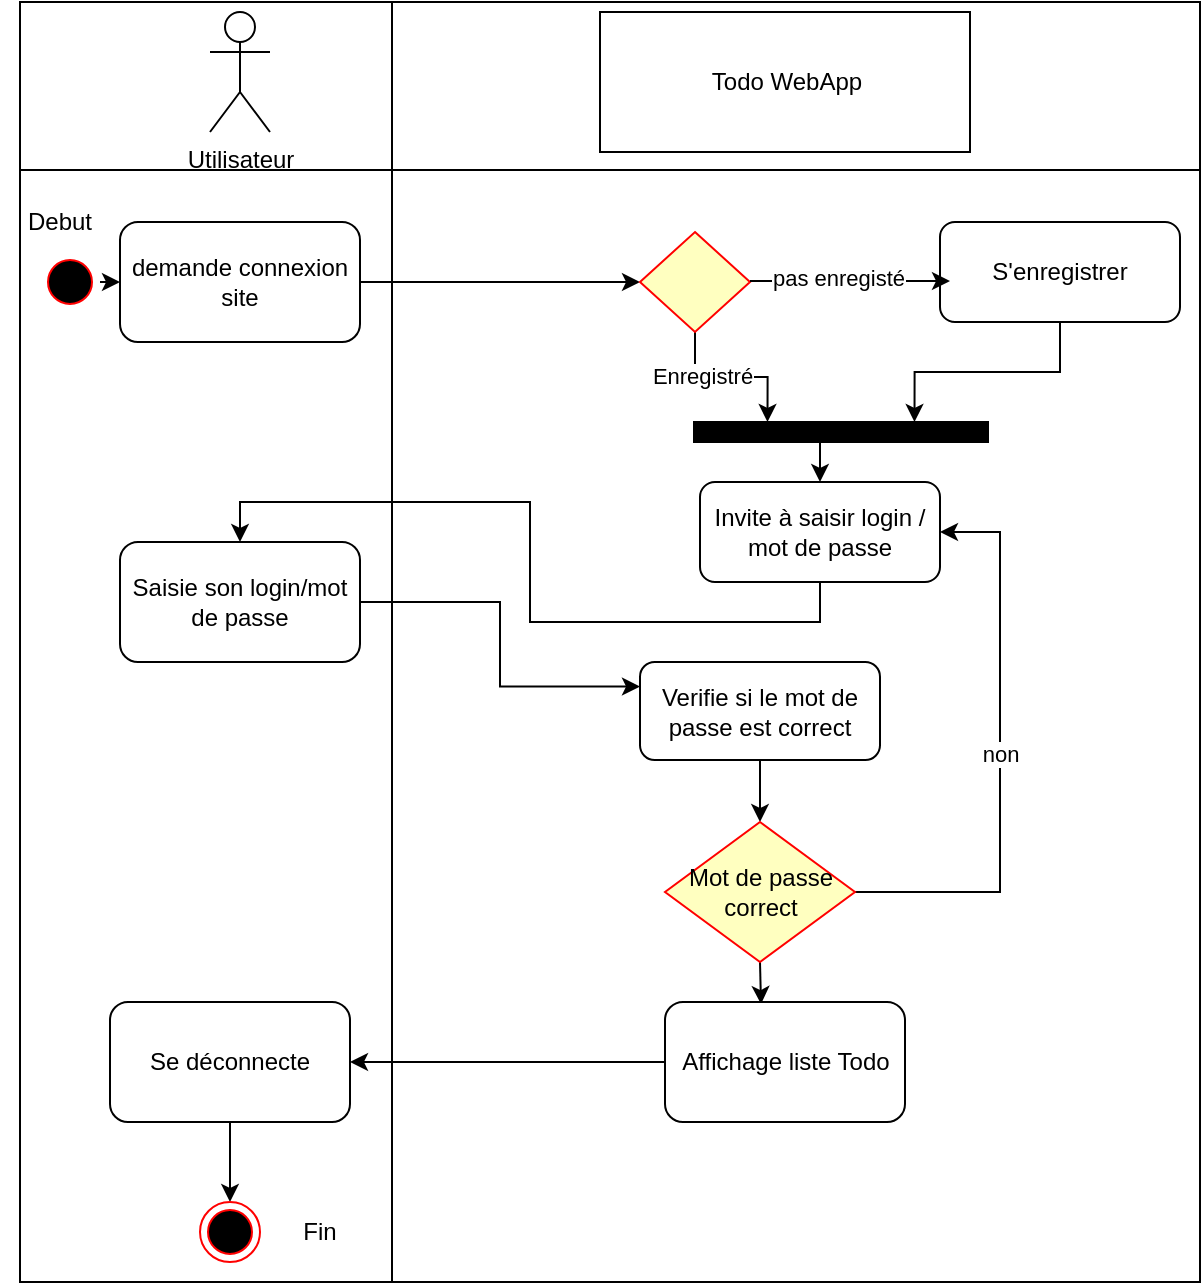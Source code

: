 <mxfile version="20.2.0"><diagram name="Page-1" id="0783ab3e-0a74-02c8-0abd-f7b4e66b4bec"><mxGraphModel dx="2187" dy="727" grid="1" gridSize="10" guides="1" tooltips="1" connect="1" arrows="1" fold="1" page="1" pageScale="1" pageWidth="850" pageHeight="1100" background="none" math="0" shadow="0"><root><mxCell id="0"/><mxCell id="1" parent="0"/><mxCell id="zFwYZXrvn7PT7OMgoBqf-86" value="" style="shape=table;startSize=0;container=1;collapsible=0;childLayout=tableLayout;" parent="1" vertex="1"><mxGeometry x="-610" width="590" height="640" as="geometry"/></mxCell><mxCell id="zFwYZXrvn7PT7OMgoBqf-87" value="" style="shape=tableRow;horizontal=0;startSize=0;swimlaneHead=0;swimlaneBody=0;top=0;left=0;bottom=0;right=0;collapsible=0;dropTarget=0;fillColor=none;points=[[0,0.5],[1,0.5]];portConstraint=eastwest;" parent="zFwYZXrvn7PT7OMgoBqf-86" vertex="1"><mxGeometry width="590" height="84" as="geometry"/></mxCell><mxCell id="zFwYZXrvn7PT7OMgoBqf-88" value="" style="shape=partialRectangle;html=1;whiteSpace=wrap;connectable=0;overflow=hidden;fillColor=none;top=0;left=0;bottom=0;right=0;pointerEvents=1;" parent="zFwYZXrvn7PT7OMgoBqf-87" vertex="1"><mxGeometry width="186" height="84" as="geometry"><mxRectangle width="186" height="84" as="alternateBounds"/></mxGeometry></mxCell><mxCell id="zFwYZXrvn7PT7OMgoBqf-89" value="" style="shape=partialRectangle;html=1;whiteSpace=wrap;connectable=0;overflow=hidden;fillColor=none;top=0;left=0;bottom=0;right=0;pointerEvents=1;" parent="zFwYZXrvn7PT7OMgoBqf-87" vertex="1"><mxGeometry x="186" width="404" height="84" as="geometry"><mxRectangle width="404" height="84" as="alternateBounds"/></mxGeometry></mxCell><mxCell id="zFwYZXrvn7PT7OMgoBqf-90" value="" style="shape=tableRow;horizontal=0;startSize=0;swimlaneHead=0;swimlaneBody=0;top=0;left=0;bottom=0;right=0;collapsible=0;dropTarget=0;fillColor=none;points=[[0,0.5],[1,0.5]];portConstraint=eastwest;" parent="zFwYZXrvn7PT7OMgoBqf-86" vertex="1"><mxGeometry y="84" width="590" height="556" as="geometry"/></mxCell><mxCell id="zFwYZXrvn7PT7OMgoBqf-91" value="" style="shape=partialRectangle;html=1;whiteSpace=wrap;connectable=0;overflow=hidden;fillColor=none;top=0;left=0;bottom=0;right=0;pointerEvents=1;" parent="zFwYZXrvn7PT7OMgoBqf-90" vertex="1"><mxGeometry width="186" height="556" as="geometry"><mxRectangle width="186" height="556" as="alternateBounds"/></mxGeometry></mxCell><mxCell id="zFwYZXrvn7PT7OMgoBqf-92" value="" style="shape=partialRectangle;html=1;whiteSpace=wrap;connectable=0;overflow=hidden;fillColor=none;top=0;left=0;bottom=0;right=0;pointerEvents=1;" parent="zFwYZXrvn7PT7OMgoBqf-90" vertex="1"><mxGeometry x="186" width="404" height="556" as="geometry"><mxRectangle width="404" height="556" as="alternateBounds"/></mxGeometry></mxCell><mxCell id="zFwYZXrvn7PT7OMgoBqf-33" value="&lt;div&gt;Utilisateur&lt;/div&gt;&lt;div&gt;&lt;br&gt;&lt;/div&gt;" style="shape=umlActor;verticalLabelPosition=bottom;verticalAlign=top;html=1;" parent="1" vertex="1"><mxGeometry x="-515" y="5" width="30" height="60" as="geometry"/></mxCell><mxCell id="zFwYZXrvn7PT7OMgoBqf-35" value="Todo WebApp" style="html=1;" parent="1" vertex="1"><mxGeometry x="-320" y="5" width="185" height="70" as="geometry"/></mxCell><mxCell id="zFwYZXrvn7PT7OMgoBqf-122" style="edgeStyle=orthogonalEdgeStyle;rounded=0;orthogonalLoop=1;jettySize=auto;html=1;exitX=0.5;exitY=1;exitDx=0;exitDy=0;entryX=0.5;entryY=0;entryDx=0;entryDy=0;" parent="1" source="zFwYZXrvn7PT7OMgoBqf-37" target="zFwYZXrvn7PT7OMgoBqf-40" edge="1"><mxGeometry relative="1" as="geometry"/></mxCell><mxCell id="zFwYZXrvn7PT7OMgoBqf-37" value="&lt;div&gt;Invite à saisir login / mot de passe&lt;br&gt;&lt;/div&gt;" style="rounded=1;whiteSpace=wrap;html=1;" parent="1" vertex="1"><mxGeometry x="-270" y="240" width="120" height="50" as="geometry"/></mxCell><mxCell id="zFwYZXrvn7PT7OMgoBqf-70" style="edgeStyle=orthogonalEdgeStyle;rounded=0;orthogonalLoop=1;jettySize=auto;html=1;exitX=1;exitY=0.5;exitDx=0;exitDy=0;entryX=0;entryY=0.25;entryDx=0;entryDy=0;" parent="1" source="zFwYZXrvn7PT7OMgoBqf-40" target="zFwYZXrvn7PT7OMgoBqf-64" edge="1"><mxGeometry relative="1" as="geometry"/></mxCell><mxCell id="zFwYZXrvn7PT7OMgoBqf-40" value="&lt;div&gt;Saisie son login/mot de passe&lt;/div&gt;" style="rounded=1;whiteSpace=wrap;html=1;" parent="1" vertex="1"><mxGeometry x="-560" y="270" width="120" height="60" as="geometry"/></mxCell><mxCell id="zFwYZXrvn7PT7OMgoBqf-157" style="edgeStyle=orthogonalEdgeStyle;rounded=0;orthogonalLoop=1;jettySize=auto;html=1;exitX=0.5;exitY=1;exitDx=0;exitDy=0;entryX=0.5;entryY=0;entryDx=0;entryDy=0;" parent="1" source="zFwYZXrvn7PT7OMgoBqf-60" target="zFwYZXrvn7PT7OMgoBqf-107" edge="1"><mxGeometry relative="1" as="geometry"/></mxCell><mxCell id="zFwYZXrvn7PT7OMgoBqf-60" value="Se déconnecte " style="rounded=1;whiteSpace=wrap;html=1;" parent="1" vertex="1"><mxGeometry x="-565" y="500" width="120" height="60" as="geometry"/></mxCell><mxCell id="zFwYZXrvn7PT7OMgoBqf-126" style="edgeStyle=orthogonalEdgeStyle;rounded=0;orthogonalLoop=1;jettySize=auto;html=1;exitX=0.5;exitY=1;exitDx=0;exitDy=0;entryX=0.5;entryY=0;entryDx=0;entryDy=0;" parent="1" source="zFwYZXrvn7PT7OMgoBqf-64" target="zFwYZXrvn7PT7OMgoBqf-123" edge="1"><mxGeometry relative="1" as="geometry"/></mxCell><mxCell id="zFwYZXrvn7PT7OMgoBqf-64" value="Verifie si le mot de passe est correct" style="rounded=1;whiteSpace=wrap;html=1;" parent="1" vertex="1"><mxGeometry x="-300" y="330" width="120" height="49" as="geometry"/></mxCell><mxCell id="zFwYZXrvn7PT7OMgoBqf-166" style="edgeStyle=orthogonalEdgeStyle;rounded=0;orthogonalLoop=1;jettySize=auto;html=1;exitX=1;exitY=0.5;exitDx=0;exitDy=0;entryX=0;entryY=0.5;entryDx=0;entryDy=0;strokeColor=#000000;" parent="1" source="zFwYZXrvn7PT7OMgoBqf-105" target="zFwYZXrvn7PT7OMgoBqf-164" edge="1"><mxGeometry relative="1" as="geometry"/></mxCell><mxCell id="zFwYZXrvn7PT7OMgoBqf-105" value="" style="ellipse;html=1;shape=startState;fillColor=#000000;strokeColor=#ff0000;" parent="1" vertex="1"><mxGeometry x="-600" y="125" width="30" height="30" as="geometry"/></mxCell><mxCell id="zFwYZXrvn7PT7OMgoBqf-107" value="" style="ellipse;html=1;shape=endState;fillColor=#000000;strokeColor=#ff0000;" parent="1" vertex="1"><mxGeometry x="-520" y="600" width="30" height="30" as="geometry"/></mxCell><mxCell id="zFwYZXrvn7PT7OMgoBqf-113" value="Debut" style="text;html=1;strokeColor=none;fillColor=none;align=center;verticalAlign=middle;whiteSpace=wrap;rounded=0;" parent="1" vertex="1"><mxGeometry x="-620" y="95" width="60" height="30" as="geometry"/></mxCell><mxCell id="zFwYZXrvn7PT7OMgoBqf-133" value="non" style="edgeStyle=orthogonalEdgeStyle;rounded=0;orthogonalLoop=1;jettySize=auto;html=1;exitX=1;exitY=0.5;exitDx=0;exitDy=0;entryX=1;entryY=0.5;entryDx=0;entryDy=0;" parent="1" source="zFwYZXrvn7PT7OMgoBqf-123" target="zFwYZXrvn7PT7OMgoBqf-37" edge="1"><mxGeometry relative="1" as="geometry"><mxPoint x="-65" y="280" as="targetPoint"/><Array as="points"><mxPoint x="-120" y="445"/><mxPoint x="-120" y="265"/></Array></mxGeometry></mxCell><mxCell id="swYRNtiYnlqSrwYZLlUz-16" style="edgeStyle=orthogonalEdgeStyle;rounded=0;orthogonalLoop=1;jettySize=auto;html=1;exitX=0.5;exitY=1;exitDx=0;exitDy=0;entryX=0.4;entryY=0.017;entryDx=0;entryDy=0;entryPerimeter=0;" edge="1" parent="1" source="zFwYZXrvn7PT7OMgoBqf-123" target="zFwYZXrvn7PT7OMgoBqf-136"><mxGeometry relative="1" as="geometry"/></mxCell><mxCell id="zFwYZXrvn7PT7OMgoBqf-123" value="Mot de passe correct" style="rhombus;whiteSpace=wrap;html=1;fillColor=#ffffc0;strokeColor=#ff0000;" parent="1" vertex="1"><mxGeometry x="-287.5" y="410" width="95" height="70" as="geometry"/></mxCell><mxCell id="swYRNtiYnlqSrwYZLlUz-17" style="edgeStyle=orthogonalEdgeStyle;rounded=0;orthogonalLoop=1;jettySize=auto;html=1;exitX=0;exitY=0.5;exitDx=0;exitDy=0;entryX=1;entryY=0.5;entryDx=0;entryDy=0;" edge="1" parent="1" source="zFwYZXrvn7PT7OMgoBqf-136" target="zFwYZXrvn7PT7OMgoBqf-60"><mxGeometry relative="1" as="geometry"/></mxCell><mxCell id="zFwYZXrvn7PT7OMgoBqf-136" value="Affichage liste Todo" style="rounded=1;whiteSpace=wrap;html=1;" parent="1" vertex="1"><mxGeometry x="-287.5" y="500" width="120" height="60" as="geometry"/></mxCell><mxCell id="zFwYZXrvn7PT7OMgoBqf-151" value="Fin" style="text;html=1;strokeColor=none;fillColor=none;align=center;verticalAlign=middle;whiteSpace=wrap;rounded=0;" parent="1" vertex="1"><mxGeometry x="-490" y="600" width="60" height="30" as="geometry"/></mxCell><mxCell id="zFwYZXrvn7PT7OMgoBqf-165" style="edgeStyle=orthogonalEdgeStyle;rounded=0;orthogonalLoop=1;jettySize=auto;html=1;exitX=1;exitY=0.5;exitDx=0;exitDy=0;entryX=0;entryY=0.5;entryDx=0;entryDy=0;strokeColor=#000000;" parent="1" source="zFwYZXrvn7PT7OMgoBqf-164" target="swYRNtiYnlqSrwYZLlUz-5" edge="1"><mxGeometry relative="1" as="geometry"><mxPoint x="-330" y="140" as="targetPoint"/></mxGeometry></mxCell><mxCell id="zFwYZXrvn7PT7OMgoBqf-164" value="demande connexion site" style="rounded=1;whiteSpace=wrap;html=1;" parent="1" vertex="1"><mxGeometry x="-560" y="110" width="120" height="60" as="geometry"/></mxCell><mxCell id="swYRNtiYnlqSrwYZLlUz-9" style="edgeStyle=orthogonalEdgeStyle;rounded=0;orthogonalLoop=1;jettySize=auto;html=1;exitX=0.5;exitY=1;exitDx=0;exitDy=0;entryX=0.75;entryY=0;entryDx=0;entryDy=0;" edge="1" parent="1" source="swYRNtiYnlqSrwYZLlUz-4" target="swYRNtiYnlqSrwYZLlUz-7"><mxGeometry relative="1" as="geometry"/></mxCell><mxCell id="swYRNtiYnlqSrwYZLlUz-4" value="S'enregistrer" style="rounded=1;whiteSpace=wrap;html=1;" vertex="1" parent="1"><mxGeometry x="-150" y="110" width="120" height="50" as="geometry"/></mxCell><mxCell id="swYRNtiYnlqSrwYZLlUz-10" style="edgeStyle=orthogonalEdgeStyle;rounded=0;orthogonalLoop=1;jettySize=auto;html=1;exitX=0.5;exitY=1;exitDx=0;exitDy=0;entryX=0.25;entryY=0;entryDx=0;entryDy=0;" edge="1" parent="1" source="swYRNtiYnlqSrwYZLlUz-5" target="swYRNtiYnlqSrwYZLlUz-7"><mxGeometry relative="1" as="geometry"/></mxCell><mxCell id="swYRNtiYnlqSrwYZLlUz-14" value="Enregistré" style="edgeLabel;html=1;align=center;verticalAlign=middle;resizable=0;points=[];" vertex="1" connectable="0" parent="swYRNtiYnlqSrwYZLlUz-10"><mxGeometry x="-0.397" y="1" relative="1" as="geometry"><mxPoint x="1" as="offset"/></mxGeometry></mxCell><mxCell id="swYRNtiYnlqSrwYZLlUz-5" value="" style="rhombus;whiteSpace=wrap;html=1;fillColor=#ffffc0;strokeColor=#ff0000;" vertex="1" parent="1"><mxGeometry x="-300" y="115" width="55" height="50" as="geometry"/></mxCell><mxCell id="swYRNtiYnlqSrwYZLlUz-6" style="edgeStyle=orthogonalEdgeStyle;rounded=0;orthogonalLoop=1;jettySize=auto;html=1;exitX=1;exitY=0.5;exitDx=0;exitDy=0;entryX=0;entryY=0.5;entryDx=0;entryDy=0;strokeColor=#000000;" edge="1" parent="1"><mxGeometry relative="1" as="geometry"><mxPoint x="-245" y="139.5" as="sourcePoint"/><mxPoint x="-145" y="139.5" as="targetPoint"/></mxGeometry></mxCell><mxCell id="swYRNtiYnlqSrwYZLlUz-12" value="pas enregisté" style="edgeLabel;html=1;align=center;verticalAlign=middle;resizable=0;points=[];" vertex="1" connectable="0" parent="swYRNtiYnlqSrwYZLlUz-6"><mxGeometry x="-0.3" y="-1" relative="1" as="geometry"><mxPoint x="9" y="-3" as="offset"/></mxGeometry></mxCell><mxCell id="swYRNtiYnlqSrwYZLlUz-11" style="edgeStyle=orthogonalEdgeStyle;rounded=0;orthogonalLoop=1;jettySize=auto;html=1;exitX=0.5;exitY=1;exitDx=0;exitDy=0;entryX=0.5;entryY=0;entryDx=0;entryDy=0;" edge="1" parent="1" source="swYRNtiYnlqSrwYZLlUz-7" target="zFwYZXrvn7PT7OMgoBqf-37"><mxGeometry relative="1" as="geometry"/></mxCell><mxCell id="swYRNtiYnlqSrwYZLlUz-7" value="" style="whiteSpace=wrap;html=1;rounded=0;shadow=0;comic=0;labelBackgroundColor=none;strokeWidth=1;fillColor=#000000;fontFamily=Verdana;fontSize=12;align=center;rotation=0;" vertex="1" parent="1"><mxGeometry x="-273" y="210" width="147" height="10" as="geometry"/></mxCell></root></mxGraphModel></diagram></mxfile>